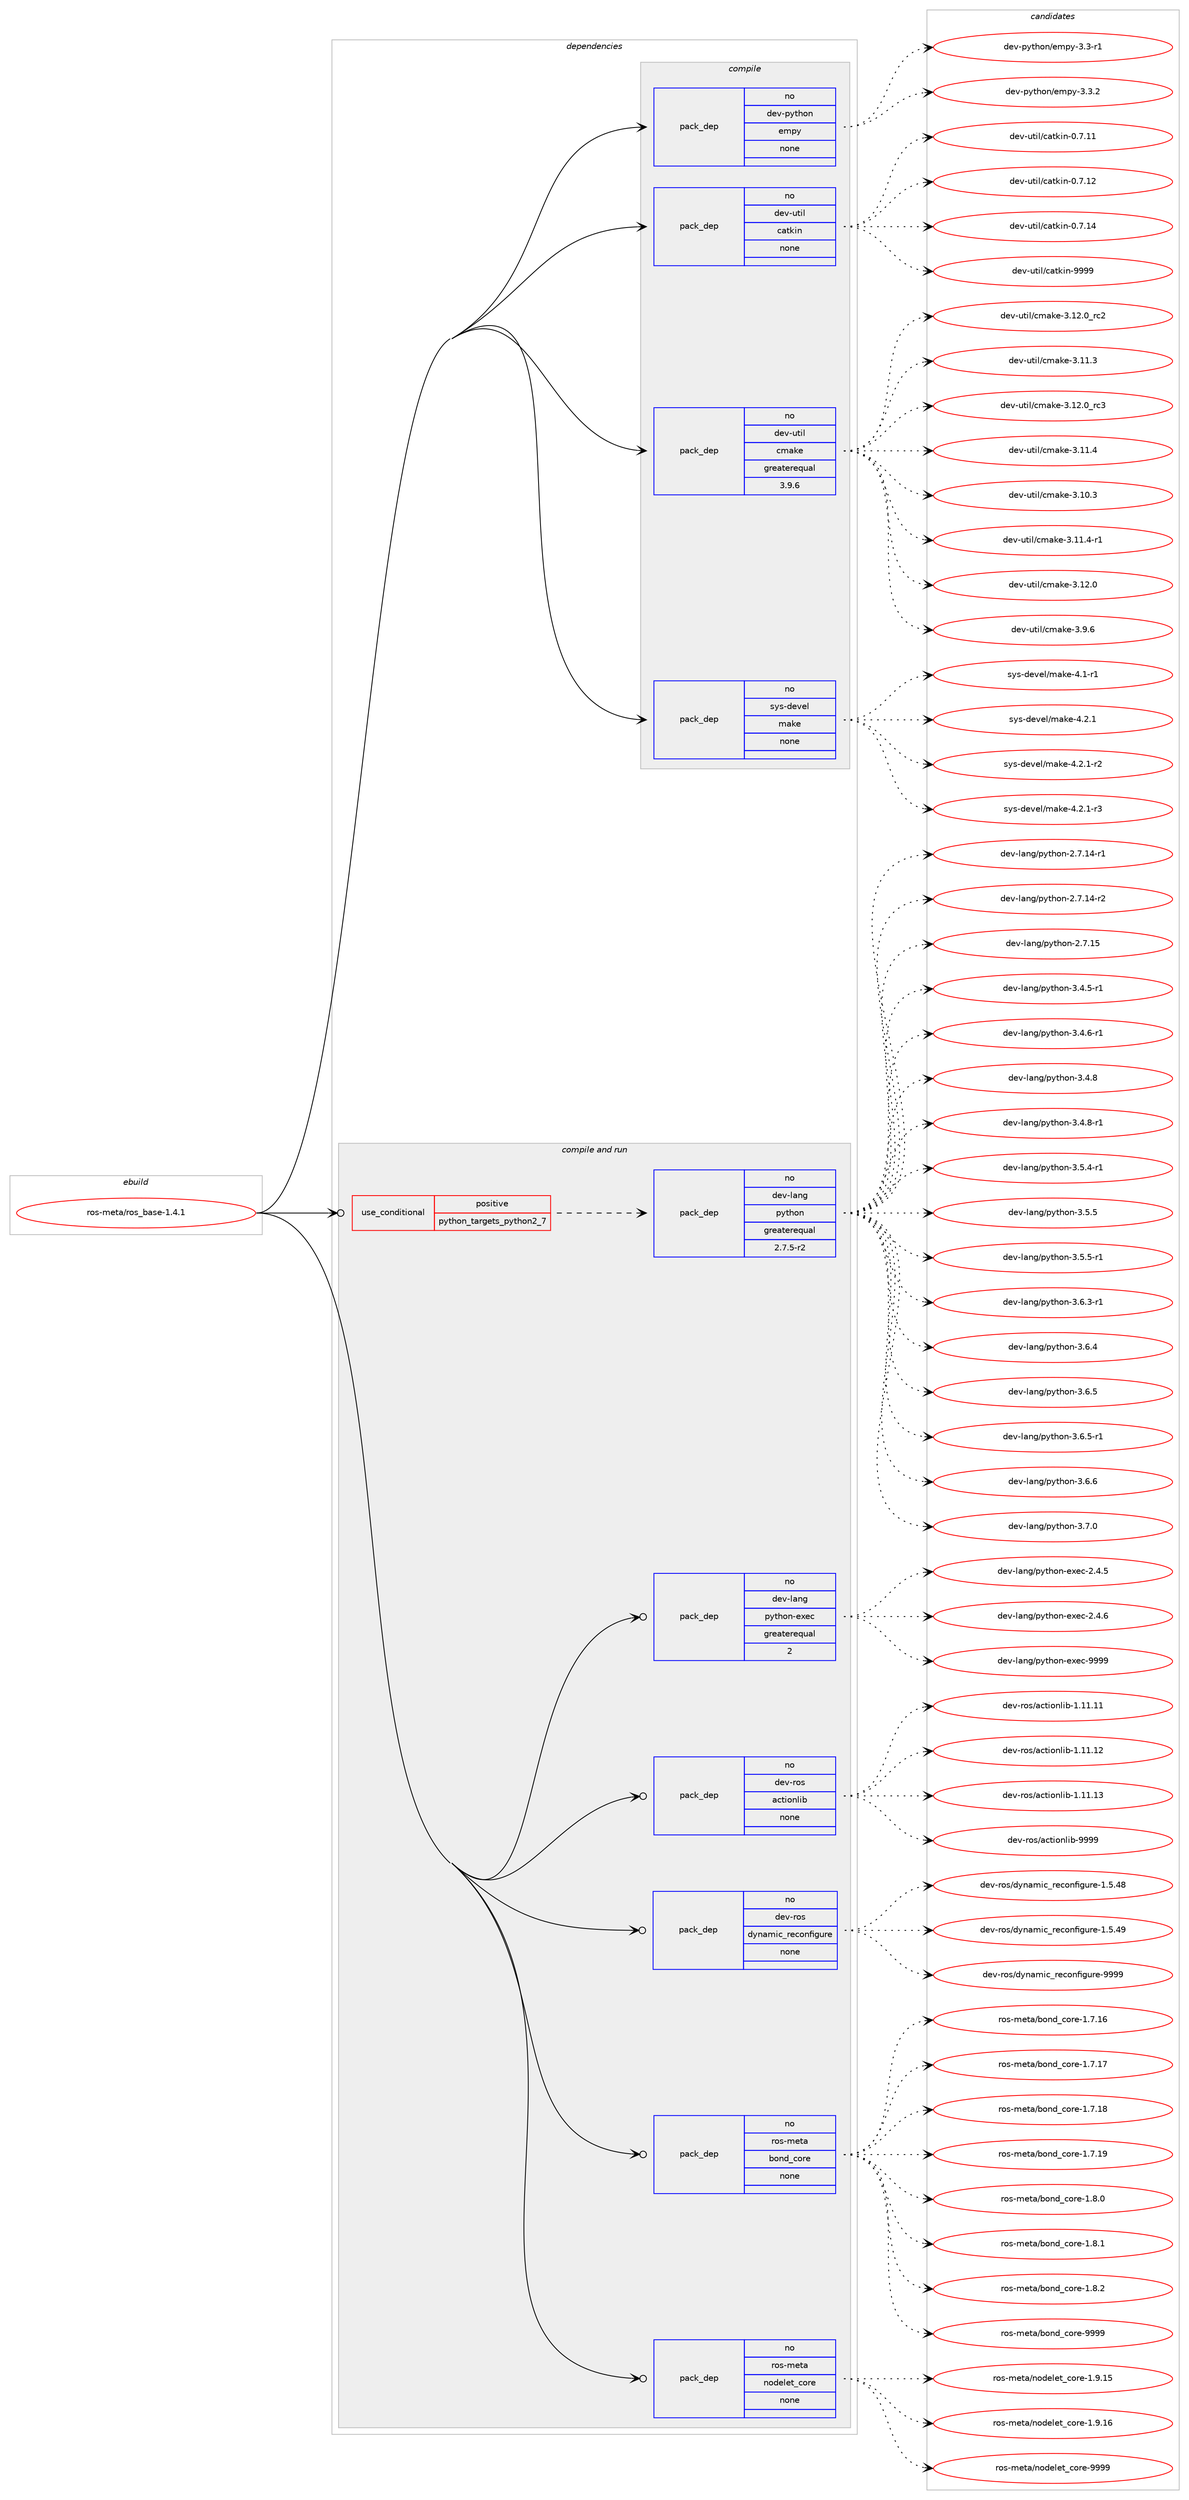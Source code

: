 digraph prolog {

# *************
# Graph options
# *************

newrank=true;
concentrate=true;
compound=true;
graph [rankdir=LR,fontname=Helvetica,fontsize=10,ranksep=1.5];#, ranksep=2.5, nodesep=0.2];
edge  [arrowhead=vee];
node  [fontname=Helvetica,fontsize=10];

# **********
# The ebuild
# **********

subgraph cluster_leftcol {
color=gray;
rank=same;
label=<<i>ebuild</i>>;
id [label="ros-meta/ros_base-1.4.1", color=red, width=4, href="../ros-meta/ros_base-1.4.1.svg"];
}

# ****************
# The dependencies
# ****************

subgraph cluster_midcol {
color=gray;
label=<<i>dependencies</i>>;
subgraph cluster_compile {
fillcolor="#eeeeee";
style=filled;
label=<<i>compile</i>>;
subgraph pack1122 {
dependency1566 [label=<<TABLE BORDER="0" CELLBORDER="1" CELLSPACING="0" CELLPADDING="4" WIDTH="220"><TR><TD ROWSPAN="6" CELLPADDING="30">pack_dep</TD></TR><TR><TD WIDTH="110">no</TD></TR><TR><TD>dev-python</TD></TR><TR><TD>empy</TD></TR><TR><TD>none</TD></TR><TR><TD></TD></TR></TABLE>>, shape=none, color=blue];
}
id:e -> dependency1566:w [weight=20,style="solid",arrowhead="vee"];
subgraph pack1123 {
dependency1567 [label=<<TABLE BORDER="0" CELLBORDER="1" CELLSPACING="0" CELLPADDING="4" WIDTH="220"><TR><TD ROWSPAN="6" CELLPADDING="30">pack_dep</TD></TR><TR><TD WIDTH="110">no</TD></TR><TR><TD>dev-util</TD></TR><TR><TD>catkin</TD></TR><TR><TD>none</TD></TR><TR><TD></TD></TR></TABLE>>, shape=none, color=blue];
}
id:e -> dependency1567:w [weight=20,style="solid",arrowhead="vee"];
subgraph pack1124 {
dependency1568 [label=<<TABLE BORDER="0" CELLBORDER="1" CELLSPACING="0" CELLPADDING="4" WIDTH="220"><TR><TD ROWSPAN="6" CELLPADDING="30">pack_dep</TD></TR><TR><TD WIDTH="110">no</TD></TR><TR><TD>dev-util</TD></TR><TR><TD>cmake</TD></TR><TR><TD>greaterequal</TD></TR><TR><TD>3.9.6</TD></TR></TABLE>>, shape=none, color=blue];
}
id:e -> dependency1568:w [weight=20,style="solid",arrowhead="vee"];
subgraph pack1125 {
dependency1569 [label=<<TABLE BORDER="0" CELLBORDER="1" CELLSPACING="0" CELLPADDING="4" WIDTH="220"><TR><TD ROWSPAN="6" CELLPADDING="30">pack_dep</TD></TR><TR><TD WIDTH="110">no</TD></TR><TR><TD>sys-devel</TD></TR><TR><TD>make</TD></TR><TR><TD>none</TD></TR><TR><TD></TD></TR></TABLE>>, shape=none, color=blue];
}
id:e -> dependency1569:w [weight=20,style="solid",arrowhead="vee"];
}
subgraph cluster_compileandrun {
fillcolor="#eeeeee";
style=filled;
label=<<i>compile and run</i>>;
subgraph cond413 {
dependency1570 [label=<<TABLE BORDER="0" CELLBORDER="1" CELLSPACING="0" CELLPADDING="4"><TR><TD ROWSPAN="3" CELLPADDING="10">use_conditional</TD></TR><TR><TD>positive</TD></TR><TR><TD>python_targets_python2_7</TD></TR></TABLE>>, shape=none, color=red];
subgraph pack1126 {
dependency1571 [label=<<TABLE BORDER="0" CELLBORDER="1" CELLSPACING="0" CELLPADDING="4" WIDTH="220"><TR><TD ROWSPAN="6" CELLPADDING="30">pack_dep</TD></TR><TR><TD WIDTH="110">no</TD></TR><TR><TD>dev-lang</TD></TR><TR><TD>python</TD></TR><TR><TD>greaterequal</TD></TR><TR><TD>2.7.5-r2</TD></TR></TABLE>>, shape=none, color=blue];
}
dependency1570:e -> dependency1571:w [weight=20,style="dashed",arrowhead="vee"];
}
id:e -> dependency1570:w [weight=20,style="solid",arrowhead="odotvee"];
subgraph pack1127 {
dependency1572 [label=<<TABLE BORDER="0" CELLBORDER="1" CELLSPACING="0" CELLPADDING="4" WIDTH="220"><TR><TD ROWSPAN="6" CELLPADDING="30">pack_dep</TD></TR><TR><TD WIDTH="110">no</TD></TR><TR><TD>dev-lang</TD></TR><TR><TD>python-exec</TD></TR><TR><TD>greaterequal</TD></TR><TR><TD>2</TD></TR></TABLE>>, shape=none, color=blue];
}
id:e -> dependency1572:w [weight=20,style="solid",arrowhead="odotvee"];
subgraph pack1128 {
dependency1573 [label=<<TABLE BORDER="0" CELLBORDER="1" CELLSPACING="0" CELLPADDING="4" WIDTH="220"><TR><TD ROWSPAN="6" CELLPADDING="30">pack_dep</TD></TR><TR><TD WIDTH="110">no</TD></TR><TR><TD>dev-ros</TD></TR><TR><TD>actionlib</TD></TR><TR><TD>none</TD></TR><TR><TD></TD></TR></TABLE>>, shape=none, color=blue];
}
id:e -> dependency1573:w [weight=20,style="solid",arrowhead="odotvee"];
subgraph pack1129 {
dependency1574 [label=<<TABLE BORDER="0" CELLBORDER="1" CELLSPACING="0" CELLPADDING="4" WIDTH="220"><TR><TD ROWSPAN="6" CELLPADDING="30">pack_dep</TD></TR><TR><TD WIDTH="110">no</TD></TR><TR><TD>dev-ros</TD></TR><TR><TD>dynamic_reconfigure</TD></TR><TR><TD>none</TD></TR><TR><TD></TD></TR></TABLE>>, shape=none, color=blue];
}
id:e -> dependency1574:w [weight=20,style="solid",arrowhead="odotvee"];
subgraph pack1130 {
dependency1575 [label=<<TABLE BORDER="0" CELLBORDER="1" CELLSPACING="0" CELLPADDING="4" WIDTH="220"><TR><TD ROWSPAN="6" CELLPADDING="30">pack_dep</TD></TR><TR><TD WIDTH="110">no</TD></TR><TR><TD>ros-meta</TD></TR><TR><TD>bond_core</TD></TR><TR><TD>none</TD></TR><TR><TD></TD></TR></TABLE>>, shape=none, color=blue];
}
id:e -> dependency1575:w [weight=20,style="solid",arrowhead="odotvee"];
subgraph pack1131 {
dependency1576 [label=<<TABLE BORDER="0" CELLBORDER="1" CELLSPACING="0" CELLPADDING="4" WIDTH="220"><TR><TD ROWSPAN="6" CELLPADDING="30">pack_dep</TD></TR><TR><TD WIDTH="110">no</TD></TR><TR><TD>ros-meta</TD></TR><TR><TD>nodelet_core</TD></TR><TR><TD>none</TD></TR><TR><TD></TD></TR></TABLE>>, shape=none, color=blue];
}
id:e -> dependency1576:w [weight=20,style="solid",arrowhead="odotvee"];
}
subgraph cluster_run {
fillcolor="#eeeeee";
style=filled;
label=<<i>run</i>>;
}
}

# **************
# The candidates
# **************

subgraph cluster_choices {
rank=same;
color=gray;
label=<<i>candidates</i>>;

subgraph choice1122 {
color=black;
nodesep=1;
choice1001011184511212111610411111047101109112121455146514511449 [label="dev-python/empy-3.3-r1", color=red, width=4,href="../dev-python/empy-3.3-r1.svg"];
choice1001011184511212111610411111047101109112121455146514650 [label="dev-python/empy-3.3.2", color=red, width=4,href="../dev-python/empy-3.3.2.svg"];
dependency1566:e -> choice1001011184511212111610411111047101109112121455146514511449:w [style=dotted,weight="100"];
dependency1566:e -> choice1001011184511212111610411111047101109112121455146514650:w [style=dotted,weight="100"];
}
subgraph choice1123 {
color=black;
nodesep=1;
choice1001011184511711610510847999711610710511045484655464949 [label="dev-util/catkin-0.7.11", color=red, width=4,href="../dev-util/catkin-0.7.11.svg"];
choice1001011184511711610510847999711610710511045484655464950 [label="dev-util/catkin-0.7.12", color=red, width=4,href="../dev-util/catkin-0.7.12.svg"];
choice1001011184511711610510847999711610710511045484655464952 [label="dev-util/catkin-0.7.14", color=red, width=4,href="../dev-util/catkin-0.7.14.svg"];
choice100101118451171161051084799971161071051104557575757 [label="dev-util/catkin-9999", color=red, width=4,href="../dev-util/catkin-9999.svg"];
dependency1567:e -> choice1001011184511711610510847999711610710511045484655464949:w [style=dotted,weight="100"];
dependency1567:e -> choice1001011184511711610510847999711610710511045484655464950:w [style=dotted,weight="100"];
dependency1567:e -> choice1001011184511711610510847999711610710511045484655464952:w [style=dotted,weight="100"];
dependency1567:e -> choice100101118451171161051084799971161071051104557575757:w [style=dotted,weight="100"];
}
subgraph choice1124 {
color=black;
nodesep=1;
choice1001011184511711610510847991099710710145514649504648951149950 [label="dev-util/cmake-3.12.0_rc2", color=red, width=4,href="../dev-util/cmake-3.12.0_rc2.svg"];
choice1001011184511711610510847991099710710145514649494651 [label="dev-util/cmake-3.11.3", color=red, width=4,href="../dev-util/cmake-3.11.3.svg"];
choice1001011184511711610510847991099710710145514649504648951149951 [label="dev-util/cmake-3.12.0_rc3", color=red, width=4,href="../dev-util/cmake-3.12.0_rc3.svg"];
choice1001011184511711610510847991099710710145514649494652 [label="dev-util/cmake-3.11.4", color=red, width=4,href="../dev-util/cmake-3.11.4.svg"];
choice1001011184511711610510847991099710710145514649484651 [label="dev-util/cmake-3.10.3", color=red, width=4,href="../dev-util/cmake-3.10.3.svg"];
choice10010111845117116105108479910997107101455146494946524511449 [label="dev-util/cmake-3.11.4-r1", color=red, width=4,href="../dev-util/cmake-3.11.4-r1.svg"];
choice1001011184511711610510847991099710710145514649504648 [label="dev-util/cmake-3.12.0", color=red, width=4,href="../dev-util/cmake-3.12.0.svg"];
choice10010111845117116105108479910997107101455146574654 [label="dev-util/cmake-3.9.6", color=red, width=4,href="../dev-util/cmake-3.9.6.svg"];
dependency1568:e -> choice1001011184511711610510847991099710710145514649504648951149950:w [style=dotted,weight="100"];
dependency1568:e -> choice1001011184511711610510847991099710710145514649494651:w [style=dotted,weight="100"];
dependency1568:e -> choice1001011184511711610510847991099710710145514649504648951149951:w [style=dotted,weight="100"];
dependency1568:e -> choice1001011184511711610510847991099710710145514649494652:w [style=dotted,weight="100"];
dependency1568:e -> choice1001011184511711610510847991099710710145514649484651:w [style=dotted,weight="100"];
dependency1568:e -> choice10010111845117116105108479910997107101455146494946524511449:w [style=dotted,weight="100"];
dependency1568:e -> choice1001011184511711610510847991099710710145514649504648:w [style=dotted,weight="100"];
dependency1568:e -> choice10010111845117116105108479910997107101455146574654:w [style=dotted,weight="100"];
}
subgraph choice1125 {
color=black;
nodesep=1;
choice115121115451001011181011084710997107101455246494511449 [label="sys-devel/make-4.1-r1", color=red, width=4,href="../sys-devel/make-4.1-r1.svg"];
choice115121115451001011181011084710997107101455246504649 [label="sys-devel/make-4.2.1", color=red, width=4,href="../sys-devel/make-4.2.1.svg"];
choice1151211154510010111810110847109971071014552465046494511450 [label="sys-devel/make-4.2.1-r2", color=red, width=4,href="../sys-devel/make-4.2.1-r2.svg"];
choice1151211154510010111810110847109971071014552465046494511451 [label="sys-devel/make-4.2.1-r3", color=red, width=4,href="../sys-devel/make-4.2.1-r3.svg"];
dependency1569:e -> choice115121115451001011181011084710997107101455246494511449:w [style=dotted,weight="100"];
dependency1569:e -> choice115121115451001011181011084710997107101455246504649:w [style=dotted,weight="100"];
dependency1569:e -> choice1151211154510010111810110847109971071014552465046494511450:w [style=dotted,weight="100"];
dependency1569:e -> choice1151211154510010111810110847109971071014552465046494511451:w [style=dotted,weight="100"];
}
subgraph choice1126 {
color=black;
nodesep=1;
choice100101118451089711010347112121116104111110455046554649524511449 [label="dev-lang/python-2.7.14-r1", color=red, width=4,href="../dev-lang/python-2.7.14-r1.svg"];
choice100101118451089711010347112121116104111110455046554649524511450 [label="dev-lang/python-2.7.14-r2", color=red, width=4,href="../dev-lang/python-2.7.14-r2.svg"];
choice10010111845108971101034711212111610411111045504655464953 [label="dev-lang/python-2.7.15", color=red, width=4,href="../dev-lang/python-2.7.15.svg"];
choice1001011184510897110103471121211161041111104551465246534511449 [label="dev-lang/python-3.4.5-r1", color=red, width=4,href="../dev-lang/python-3.4.5-r1.svg"];
choice1001011184510897110103471121211161041111104551465246544511449 [label="dev-lang/python-3.4.6-r1", color=red, width=4,href="../dev-lang/python-3.4.6-r1.svg"];
choice100101118451089711010347112121116104111110455146524656 [label="dev-lang/python-3.4.8", color=red, width=4,href="../dev-lang/python-3.4.8.svg"];
choice1001011184510897110103471121211161041111104551465246564511449 [label="dev-lang/python-3.4.8-r1", color=red, width=4,href="../dev-lang/python-3.4.8-r1.svg"];
choice1001011184510897110103471121211161041111104551465346524511449 [label="dev-lang/python-3.5.4-r1", color=red, width=4,href="../dev-lang/python-3.5.4-r1.svg"];
choice100101118451089711010347112121116104111110455146534653 [label="dev-lang/python-3.5.5", color=red, width=4,href="../dev-lang/python-3.5.5.svg"];
choice1001011184510897110103471121211161041111104551465346534511449 [label="dev-lang/python-3.5.5-r1", color=red, width=4,href="../dev-lang/python-3.5.5-r1.svg"];
choice1001011184510897110103471121211161041111104551465446514511449 [label="dev-lang/python-3.6.3-r1", color=red, width=4,href="../dev-lang/python-3.6.3-r1.svg"];
choice100101118451089711010347112121116104111110455146544652 [label="dev-lang/python-3.6.4", color=red, width=4,href="../dev-lang/python-3.6.4.svg"];
choice100101118451089711010347112121116104111110455146544653 [label="dev-lang/python-3.6.5", color=red, width=4,href="../dev-lang/python-3.6.5.svg"];
choice1001011184510897110103471121211161041111104551465446534511449 [label="dev-lang/python-3.6.5-r1", color=red, width=4,href="../dev-lang/python-3.6.5-r1.svg"];
choice100101118451089711010347112121116104111110455146544654 [label="dev-lang/python-3.6.6", color=red, width=4,href="../dev-lang/python-3.6.6.svg"];
choice100101118451089711010347112121116104111110455146554648 [label="dev-lang/python-3.7.0", color=red, width=4,href="../dev-lang/python-3.7.0.svg"];
dependency1571:e -> choice100101118451089711010347112121116104111110455046554649524511449:w [style=dotted,weight="100"];
dependency1571:e -> choice100101118451089711010347112121116104111110455046554649524511450:w [style=dotted,weight="100"];
dependency1571:e -> choice10010111845108971101034711212111610411111045504655464953:w [style=dotted,weight="100"];
dependency1571:e -> choice1001011184510897110103471121211161041111104551465246534511449:w [style=dotted,weight="100"];
dependency1571:e -> choice1001011184510897110103471121211161041111104551465246544511449:w [style=dotted,weight="100"];
dependency1571:e -> choice100101118451089711010347112121116104111110455146524656:w [style=dotted,weight="100"];
dependency1571:e -> choice1001011184510897110103471121211161041111104551465246564511449:w [style=dotted,weight="100"];
dependency1571:e -> choice1001011184510897110103471121211161041111104551465346524511449:w [style=dotted,weight="100"];
dependency1571:e -> choice100101118451089711010347112121116104111110455146534653:w [style=dotted,weight="100"];
dependency1571:e -> choice1001011184510897110103471121211161041111104551465346534511449:w [style=dotted,weight="100"];
dependency1571:e -> choice1001011184510897110103471121211161041111104551465446514511449:w [style=dotted,weight="100"];
dependency1571:e -> choice100101118451089711010347112121116104111110455146544652:w [style=dotted,weight="100"];
dependency1571:e -> choice100101118451089711010347112121116104111110455146544653:w [style=dotted,weight="100"];
dependency1571:e -> choice1001011184510897110103471121211161041111104551465446534511449:w [style=dotted,weight="100"];
dependency1571:e -> choice100101118451089711010347112121116104111110455146544654:w [style=dotted,weight="100"];
dependency1571:e -> choice100101118451089711010347112121116104111110455146554648:w [style=dotted,weight="100"];
}
subgraph choice1127 {
color=black;
nodesep=1;
choice1001011184510897110103471121211161041111104510112010199455046524653 [label="dev-lang/python-exec-2.4.5", color=red, width=4,href="../dev-lang/python-exec-2.4.5.svg"];
choice1001011184510897110103471121211161041111104510112010199455046524654 [label="dev-lang/python-exec-2.4.6", color=red, width=4,href="../dev-lang/python-exec-2.4.6.svg"];
choice10010111845108971101034711212111610411111045101120101994557575757 [label="dev-lang/python-exec-9999", color=red, width=4,href="../dev-lang/python-exec-9999.svg"];
dependency1572:e -> choice1001011184510897110103471121211161041111104510112010199455046524653:w [style=dotted,weight="100"];
dependency1572:e -> choice1001011184510897110103471121211161041111104510112010199455046524654:w [style=dotted,weight="100"];
dependency1572:e -> choice10010111845108971101034711212111610411111045101120101994557575757:w [style=dotted,weight="100"];
}
subgraph choice1128 {
color=black;
nodesep=1;
choice10010111845114111115479799116105111110108105984549464949464949 [label="dev-ros/actionlib-1.11.11", color=red, width=4,href="../dev-ros/actionlib-1.11.11.svg"];
choice10010111845114111115479799116105111110108105984549464949464950 [label="dev-ros/actionlib-1.11.12", color=red, width=4,href="../dev-ros/actionlib-1.11.12.svg"];
choice10010111845114111115479799116105111110108105984549464949464951 [label="dev-ros/actionlib-1.11.13", color=red, width=4,href="../dev-ros/actionlib-1.11.13.svg"];
choice10010111845114111115479799116105111110108105984557575757 [label="dev-ros/actionlib-9999", color=red, width=4,href="../dev-ros/actionlib-9999.svg"];
dependency1573:e -> choice10010111845114111115479799116105111110108105984549464949464949:w [style=dotted,weight="100"];
dependency1573:e -> choice10010111845114111115479799116105111110108105984549464949464950:w [style=dotted,weight="100"];
dependency1573:e -> choice10010111845114111115479799116105111110108105984549464949464951:w [style=dotted,weight="100"];
dependency1573:e -> choice10010111845114111115479799116105111110108105984557575757:w [style=dotted,weight="100"];
}
subgraph choice1129 {
color=black;
nodesep=1;
choice10010111845114111115471001211109710910599951141019911111010210510311711410145494653465256 [label="dev-ros/dynamic_reconfigure-1.5.48", color=red, width=4,href="../dev-ros/dynamic_reconfigure-1.5.48.svg"];
choice10010111845114111115471001211109710910599951141019911111010210510311711410145494653465257 [label="dev-ros/dynamic_reconfigure-1.5.49", color=red, width=4,href="../dev-ros/dynamic_reconfigure-1.5.49.svg"];
choice1001011184511411111547100121110971091059995114101991111101021051031171141014557575757 [label="dev-ros/dynamic_reconfigure-9999", color=red, width=4,href="../dev-ros/dynamic_reconfigure-9999.svg"];
dependency1574:e -> choice10010111845114111115471001211109710910599951141019911111010210510311711410145494653465256:w [style=dotted,weight="100"];
dependency1574:e -> choice10010111845114111115471001211109710910599951141019911111010210510311711410145494653465257:w [style=dotted,weight="100"];
dependency1574:e -> choice1001011184511411111547100121110971091059995114101991111101021051031171141014557575757:w [style=dotted,weight="100"];
}
subgraph choice1130 {
color=black;
nodesep=1;
choice11411111545109101116974798111110100959911111410145494655464954 [label="ros-meta/bond_core-1.7.16", color=red, width=4,href="../ros-meta/bond_core-1.7.16.svg"];
choice11411111545109101116974798111110100959911111410145494655464955 [label="ros-meta/bond_core-1.7.17", color=red, width=4,href="../ros-meta/bond_core-1.7.17.svg"];
choice11411111545109101116974798111110100959911111410145494655464956 [label="ros-meta/bond_core-1.7.18", color=red, width=4,href="../ros-meta/bond_core-1.7.18.svg"];
choice11411111545109101116974798111110100959911111410145494655464957 [label="ros-meta/bond_core-1.7.19", color=red, width=4,href="../ros-meta/bond_core-1.7.19.svg"];
choice114111115451091011169747981111101009599111114101454946564648 [label="ros-meta/bond_core-1.8.0", color=red, width=4,href="../ros-meta/bond_core-1.8.0.svg"];
choice114111115451091011169747981111101009599111114101454946564649 [label="ros-meta/bond_core-1.8.1", color=red, width=4,href="../ros-meta/bond_core-1.8.1.svg"];
choice114111115451091011169747981111101009599111114101454946564650 [label="ros-meta/bond_core-1.8.2", color=red, width=4,href="../ros-meta/bond_core-1.8.2.svg"];
choice1141111154510910111697479811111010095991111141014557575757 [label="ros-meta/bond_core-9999", color=red, width=4,href="../ros-meta/bond_core-9999.svg"];
dependency1575:e -> choice11411111545109101116974798111110100959911111410145494655464954:w [style=dotted,weight="100"];
dependency1575:e -> choice11411111545109101116974798111110100959911111410145494655464955:w [style=dotted,weight="100"];
dependency1575:e -> choice11411111545109101116974798111110100959911111410145494655464956:w [style=dotted,weight="100"];
dependency1575:e -> choice11411111545109101116974798111110100959911111410145494655464957:w [style=dotted,weight="100"];
dependency1575:e -> choice114111115451091011169747981111101009599111114101454946564648:w [style=dotted,weight="100"];
dependency1575:e -> choice114111115451091011169747981111101009599111114101454946564649:w [style=dotted,weight="100"];
dependency1575:e -> choice114111115451091011169747981111101009599111114101454946564650:w [style=dotted,weight="100"];
dependency1575:e -> choice1141111154510910111697479811111010095991111141014557575757:w [style=dotted,weight="100"];
}
subgraph choice1131 {
color=black;
nodesep=1;
choice114111115451091011169747110111100101108101116959911111410145494657464953 [label="ros-meta/nodelet_core-1.9.15", color=red, width=4,href="../ros-meta/nodelet_core-1.9.15.svg"];
choice114111115451091011169747110111100101108101116959911111410145494657464954 [label="ros-meta/nodelet_core-1.9.16", color=red, width=4,href="../ros-meta/nodelet_core-1.9.16.svg"];
choice11411111545109101116974711011110010110810111695991111141014557575757 [label="ros-meta/nodelet_core-9999", color=red, width=4,href="../ros-meta/nodelet_core-9999.svg"];
dependency1576:e -> choice114111115451091011169747110111100101108101116959911111410145494657464953:w [style=dotted,weight="100"];
dependency1576:e -> choice114111115451091011169747110111100101108101116959911111410145494657464954:w [style=dotted,weight="100"];
dependency1576:e -> choice11411111545109101116974711011110010110810111695991111141014557575757:w [style=dotted,weight="100"];
}
}

}
